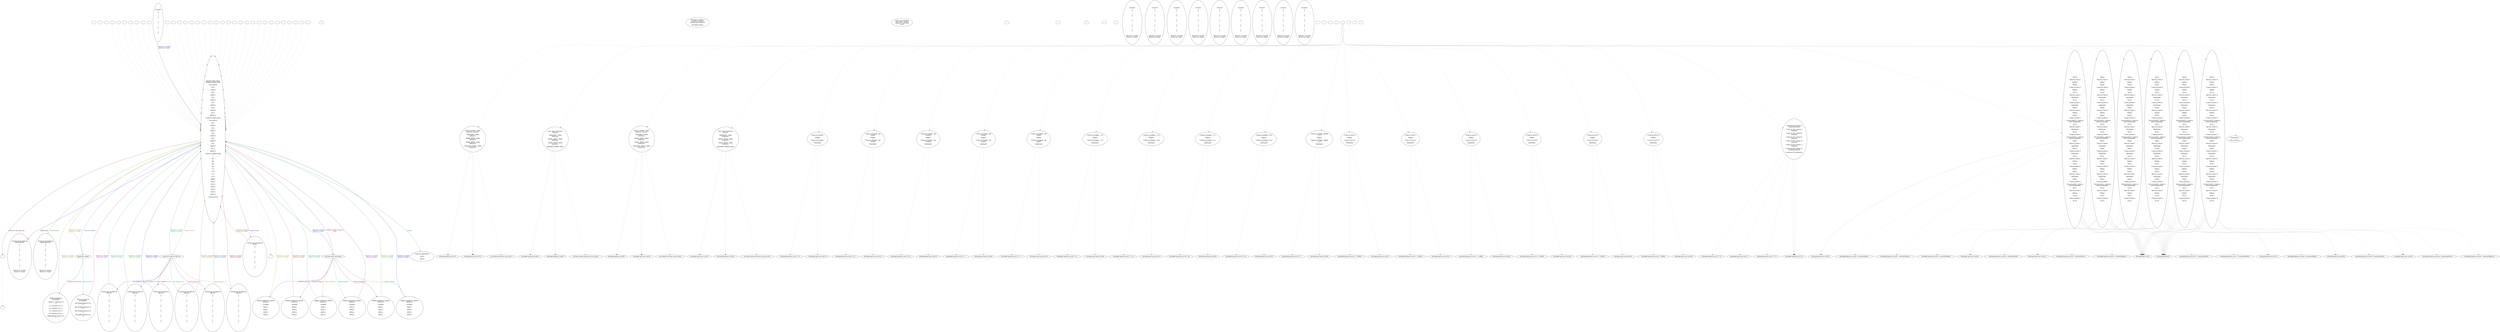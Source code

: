 digraph zccrpdel {
  "start" [style=filled       fillcolor="#FFFFFF"       color="#000000"]
  "start" [label=""]
  "critter_p_proc" [style=filled       fillcolor="#FFFFFF"       color="#000000"]
  "critter_p_proc" [label=""]
  "pickup_p_proc" [style=filled       fillcolor="#FFFFFF"       color="#000000"]
  "pickup_p_proc" [label=""]
  "talk_p_proc" [style=filled       fillcolor="#FFFFFF"       color="#000000"]
  "talk_p_proc" -> "Node001" [style=dotted color="#555555"]
  "talk_p_proc" [label=""]
  "destroy_p_proc" [style=filled       fillcolor="#FFFFFF"       color="#000000"]
  "destroy_p_proc" [label=""]
  "look_at_p_proc" [style=filled       fillcolor="#FFFFFF"       color="#000000"]
  "look_at_p_proc" [label="Вы видите человека с\nострым взглядом и\nделовитыми повадками.\n---\nВы видите крупье."]
  "description_p_proc" [style=filled       fillcolor="#FFFFFF"       color="#000000"]
  "description_p_proc" [label="У него есть палочка и\nмного денег. Можете\nиспытать с ним свою\nудачу."]
  "use_skill_on_p_proc" [style=filled       fillcolor="#FFFFFF"       color="#000000"]
  "use_skill_on_p_proc" [label=""]
  "damage_p_proc" [style=filled       fillcolor="#FFFFFF"       color="#000000"]
  "damage_p_proc" [label=""]
  "map_enter_p_proc" [style=filled       fillcolor="#FFFFFF"       color="#000000"]
  "map_enter_p_proc" [label=""]
  "Node999" [style=filled       fillcolor="#FFFFFF"       color="#000000"]
  "Node999" -> "Clear_All_Vars" [style=dotted color="#555555"]
  "Node999" [label=""]
  "NodePassLine" [style=filled       fillcolor="#FFFFFF"       color="#000000"]
  "NodePassLine" [label="Сколько вы поставите на\nлинию ВХОДА?\n---\n$\n---\n.\n---\n$\n---\n.\n---\n$\n---\n.\n---\n$\n---\n.\n---\n$\n---\n.\n---\nПростите, я не буду\nделать эту ставку."]
  "NodeComeLine" [style=filled       fillcolor="#FFFFFF"       color="#000000"]
  "NodeComeLine" [label="Сколько вы поставите на\nлинию ВЫХОДА?\n---\n$\n---\n.\n---\n$\n---\n.\n---\n$\n---\n.\n---\n$\n---\n.\n---\n$\n---\n.\n---\nПростите, я не буду\nделать эту ставку."]
  "NodePropBet" [style=filled       fillcolor="#FFFFFF"       color="#000000"]
  "NodePropBet" [label="Какой тип ставки?"]
  "NodePropBet" -> "NodeSingleProp" [label="Ставки на один бросок..." color="#99006A" fontcolor="#99006A"]
  "NodePropBet" -> "NodeHardwayProp" [label="Крутые ставки..." color="#009799" fontcolor="#009799"]
  "NodePropBet" -> "Node001" [label="Простите, я не буду\nделать эту ставку." color="#996F00" fontcolor="#996F00"]
  "NodePlaceBet" [style=filled       fillcolor="#FFFFFF"       color="#000000"]
  "NodePlaceBet" [label="Какая из ставок на ЧИСЛА?"]
  "NodePlaceBet" -> "NodePlace4" [label="на 4 (выплата 1,8)" color="#420099" fontcolor="#420099"]
  "NodePlaceBet" -> "NodePlace5" [label="на 5 (выплата 1,4)" color="#009915" fontcolor="#009915"]
  "NodePlaceBet" -> "NodePlace6" [label="на 6 (выплата 1,16)" color="#990017" fontcolor="#990017"]
  "NodePlaceBet" -> "NodePlace8" [label="на 8 (выплата 1,16)" color="#004499" fontcolor="#004499"]
  "NodePlaceBet" -> "NodePlace9" [label="на 9 (выплата 1,4)" color="#719900" fontcolor="#719900"]
  "NodePlaceBet" -> "NodePlace10" [label="на 10 (выплата 1,8)" color="#950099" fontcolor="#950099"]
  "NodePlaceBet" -> "Node001" [label="Простите, я не буду\nделать эту ставку." color="#009968" fontcolor="#009968"]
  "NodeFieldBet" [style=filled       fillcolor="#FFFFFF"       color="#000000"]
  "NodeFieldBet" [label="Сколько вы поставите на\nПОЛЕ?\n---\n$\n---\n.\n---\n$\n---\n.\n---\n$\n---\n.\n---\n$\n---\n.\n---\n$\n---\n."]
  "NodeFieldBet" -> "Node001" [label="Простите, я не буду\nделать эту ставку." color="#993B00" fontcolor="#993B00"]
  "Node001" [style=filled       fillcolor="#FFFFFF"       color="#000000"]
  "Node001" -> "calculateTotal" [style=dotted color="#555555"]
  "Node001" [label="Делайте ваши ставки.\nНачинаем новый раунд.\n---\nОчко выпало\n---\nНа 4:\n---\nДубли 4:\n---\nНа 5:\n---\nДубли 5:\n---\nНа 6:\n---\nДубли 6:\n---\nНа 8:\n---\nДубли 8:\n---\nНа 9:\n---\nДубли 9:\n---\nНа 10:\n---\nДубли 10:\n---\nСтавка на линию входа:\n---\nОчко выпало\n---\nНа 4:\n---\nДубли 4:\n---\nНа 5:\n---\nДубли 5:\n---\nНа 6:\n---\nДубли 6:\n---\nНа 8:\n---\nДубли 8:\n---\nНа 9:\n---\nДубли 9:\n---\nНа 10:\n---\nДубли 10:\n---\nСтавка на линию выхода:\n---\n7:\n---\nd3s:\n---\nd4s:\n---\nd5s:\n---\nd2s:\n---\n1 и 2:\n---\n5 и 6:\n---\n1 и 1:\n---\n6 и 6:\n---\nФишки:\n---\nПлюс 4:\n---\nПлюс 5:\n---\nПлюс 6:\n---\nПлюс 8:\n---\nПлюс 9:\n---\nПлюс 10:\n---\nСтавка на поле:"]
  "Node001" -> "NodePassLine" [label="Линия входа." color="#0F0099" fontcolor="#0F0099"]
  "Node001" -> "NodeComeLine" [label="Линия выхода." color="#1E9900" fontcolor="#1E9900"]
  "Node001" -> "NodeOdds" [label="Выберите дубли из чисел в\nигре." color="#99004A" fontcolor="#99004A"]
  "Node001" -> "NodePropBet" [label="Ставки на позицию..." color="#007799" fontcolor="#007799"]
  "Node001" -> "NodePlaceBet" [label="Ставки на числа..." color="#998E00" fontcolor="#998E00"]
  "Node001" -> "NodeFieldBet" [label="Ставка на поле" color="#620099" fontcolor="#620099"]
  "Node001" -> "NodeRoll" [label="Бросок" color="#009935" fontcolor="#009935"]
  "Node001" -> "Node999" [label="Простите, мне пора идти." color="#990800" fontcolor="#990800"]
  "NodeBet1" [style=filled       fillcolor="#FFFFFF"       color="#000000"]
  "NodeBet1" -> "Node001" [style=dotted color="#555555"]
  "NodeBet1" [label=""]
  "NodeBet2" [style=filled       fillcolor="#FFFFFF"       color="#000000"]
  "NodeBet2" -> "Node001" [style=dotted color="#555555"]
  "NodeBet2" [label=""]
  "NodeBet3" [style=filled       fillcolor="#FFFFFF"       color="#000000"]
  "NodeBet3" -> "Node001" [style=dotted color="#555555"]
  "NodeBet3" [label=""]
  "NodeBet4" [style=filled       fillcolor="#FFFFFF"       color="#000000"]
  "NodeBet4" -> "Node001" [style=dotted color="#555555"]
  "NodeBet4" [label=""]
  "NodeBet5" [style=filled       fillcolor="#FFFFFF"       color="#000000"]
  "NodeBet5" -> "Node001" [style=dotted color="#555555"]
  "NodeBet5" [label=""]
  "calculateTotal" [style=filled       fillcolor="#FFFFFF"       color="#000000"]
  "calculateTotal" [label=""]
  "getValue" [style=filled       fillcolor="#FFFFFF"       color="#000000"]
  "getValue" [label=""]
  "exchangeCaps" [style=filled       fillcolor="#FFFFFF"       color="#000000"]
  "exchangeCaps" [label=""]
  "Clear_All_Vars" [style=filled       fillcolor="#FFFFFF"       color="#000000"]
  "Clear_All_Vars" [label=""]
  "NodeBet0" [style=filled       fillcolor="#FFFFFF"       color="#000000"]
  "NodeBet0" -> "Node001" [style=dotted color="#555555"]
  "NodeBet0" [label=""]
  "Node7_Prop" [style=filled       fillcolor="#FFFFFF"       color="#000000"]
  "Node7_Prop" [label="Сколько?\n---\n$\n---\n.\n---\n$\n---\n.\n---\n$\n---\n.\n---\n$\n---\n.\n---\n$\n---\n.\n---\nПростите, я не буду\nделать эту ставку."]
  "Node3s_Prop" [style=filled       fillcolor="#FFFFFF"       color="#000000"]
  "Node3s_Prop" [label="Сколько?\n---\n$\n---\n.\n---\n$\n---\n.\n---\n$\n---\n.\n---\n$\n---\n.\n---\n$\n---\n.\n---\nПростите, я не буду\nделать эту ставку."]
  "Node4s_Prop" [style=filled       fillcolor="#FFFFFF"       color="#000000"]
  "Node4s_Prop" [label="Сколько?\n---\n$\n---\n.\n---\n$\n---\n.\n---\n$\n---\n.\n---\n$\n---\n.\n---\n$\n---\n.\n---\nПростите, я не буду\nделать эту ставку."]
  "Node5s_Prop" [style=filled       fillcolor="#FFFFFF"       color="#000000"]
  "Node5s_Prop" [label="Сколько?\n---\n$\n---\n.\n---\n$\n---\n.\n---\n$\n---\n.\n---\n$\n---\n.\n---\n$\n---\n.\n---\nПростите, я не буду\nделать эту ставку."]
  "Node2s_Prop" [style=filled       fillcolor="#FFFFFF"       color="#000000"]
  "Node2s_Prop" [label="Сколько?\n---\n$\n---\n.\n---\n$\n---\n.\n---\n$\n---\n.\n---\n$\n---\n.\n---\n$\n---\n.\n---\nПростите, я не буду\nделать эту ставку."]
  "Node1_2_Prop" [style=filled       fillcolor="#FFFFFF"       color="#000000"]
  "Node1_2_Prop" [label="Сколько?\n---\n$\n---\n.\n---\n$\n---\n.\n---\n$\n---\n.\n---\n$\n---\n.\n---\n$\n---\n.\n---\nПростите, я не буду\nделать эту ставку."]
  "Node5_6_Prop" [style=filled       fillcolor="#FFFFFF"       color="#000000"]
  "Node5_6_Prop" [label="Сколько?\n---\n$\n---\n.\n---\n$\n---\n.\n---\n$\n---\n.\n---\n$\n---\n.\n---\n$\n---\n.\n---\nПростите, я не буду\nделать эту ставку."]
  "Node1_1_Prop" [style=filled       fillcolor="#FFFFFF"       color="#000000"]
  "Node1_1_Prop" [label="Сколько?\n---\n$\n---\n.\n---\n$\n---\n.\n---\n$\n---\n.\n---\n$\n---\n.\n---\n$\n---\n.\n---\nПростите, я не буду\nделать эту ставку."]
  "Node6_6_Prop" [style=filled       fillcolor="#FFFFFF"       color="#000000"]
  "Node6_6_Prop" [label="Сколько?\n---\n$\n---\n.\n---\n$\n---\n.\n---\n$\n---\n.\n---\n$\n---\n.\n---\n$\n---\n.\n---\nПростите, я не буду\nделать эту ставку."]
  "Node_Craps_Prop" [style=filled       fillcolor="#FFFFFF"       color="#000000"]
  "Node_Craps_Prop" [label="Сколько?\n---\n$\n---\n.\n---\n$\n---\n.\n---\n$\n---\n.\n---\n$\n---\n.\n---\n$\n---\n."]
  "Node_Craps_Prop" -> "Node001" [label="Простите, я не буду\nделать эту ставку." color="#002499" fontcolor="#002499"]
  "NodeSingleProp" [style=filled       fillcolor="#FFFFFF"       color="#000000"]
  "NodeSingleProp" [label="Какая из ставок на\nПОЗИЦИЮ?\n---\nставка на 7 (выплата 5 к\n1)\n---\n1 и 2 (выплата 15 к 1)\n---\n5 и 6 (выплата 15 к 1)\n---\n1 и 1 (выплата 30 к 1)\n---\n6 и 6 (выплата 30 к 1)\n---\nЛюбая фишка (выплата 8 к\n1)"]
  "NodeSingleProp" -> "Node001" [label="Простите, я не буду\nделать эту ставку." color="#519900" fontcolor="#519900"]
  "NodeHardwayProp" [style=filled       fillcolor="#FFFFFF"       color="#000000"]
  "NodeHardwayProp" [label="Какая из ставок на\nПОЗИЦИЮ?\n---\nдве тройки (выплата 10 к\n1)\n---\nдве четверки (выплата 10\nк 1)\n---\nдве пятерки (выплата 8 к\n1)\n---\nдве двойки (выплата 8 к\n1)"]
  "NodeHardwayProp" -> "Node001" [label="Простите, я не буду\nделать эту ставку." color="#99007E" fontcolor="#99007E"]
  "NodePlace4" [style=filled       fillcolor="#FFFFFF"       color="#000000"]
  "NodePlace4" [label="Сколько вы поставите на\nЧИСЛА?\n---\n$\n---\n.\n---\n$\n---\n.\n---\n$\n---\n.\n---\n$\n---\n.\n---\n$\n---\n.\n---\n$\n---\n."]
  "NodePlace4" -> "Node001" [label="Простите, я не буду\nделать эту ставку." color="#009988" fontcolor="#009988"]
  "NodePlace5" [style=filled       fillcolor="#FFFFFF"       color="#000000"]
  "NodePlace5" [label="Сколько вы поставите на\nЧИСЛА?\n---\n$\n---\n.\n---\n$\n---\n.\n---\n$\n---\n.\n---\n$\n---\n.\n---\n$\n---\n.\n---\n$\n---\n."]
  "NodePlace5" -> "Node001" [label="Простите, я не буду\nделать эту ставку." color="#995B00" fontcolor="#995B00"]
  "NodePlace6" [style=filled       fillcolor="#FFFFFF"       color="#000000"]
  "NodePlace6" [label="Сколько вы поставите на\nЧИСЛА?\n---\n$\n---\n.\n---\n$\n---\n.\n---\n$\n---\n.\n---\n$\n---\n.\n---\n$\n---\n.\n---\n$\n---\n."]
  "NodePlace6" -> "Node001" [label="Простите, я не буду\nделать эту ставку." color="#2E0099" fontcolor="#2E0099"]
  "NodePlace8" [style=filled       fillcolor="#FFFFFF"       color="#000000"]
  "NodePlace8" [label="Сколько вы поставите на\nЧИСЛА?\n---\n$\n---\n.\n---\n$\n---\n.\n---\n$\n---\n.\n---\n$\n---\n.\n---\n$\n---\n.\n---\n$\n---\n."]
  "NodePlace8" -> "Node001" [label="Простите, я не буду\nделать эту ставку." color="#009902" fontcolor="#009902"]
  "NodePlace9" [style=filled       fillcolor="#FFFFFF"       color="#000000"]
  "NodePlace9" [label="Сколько вы поставите на\nЧИСЛА?\n---\n$\n---\n.\n---\n$\n---\n.\n---\n$\n---\n.\n---\n$\n---\n.\n---\n$\n---\n.\n---\n$\n---\n."]
  "NodePlace9" -> "Node001" [label="Простите, я не буду\nделать эту ставку." color="#99002B" fontcolor="#99002B"]
  "NodePlace10" [style=filled       fillcolor="#FFFFFF"       color="#000000"]
  "NodePlace10" [label="Сколько вы поставите на\nЧИСЛА?\n---\n$\n---\n.\n---\n$\n---\n.\n---\n$\n---\n.\n---\n$\n---\n.\n---\n$\n---\n.\n---\n$\n---\n."]
  "NodePlace10" -> "Node001" [label="Простите, я не буду\nделать эту ставку." color="#005799" fontcolor="#005799"]
  "getNumVar" [style=filled       fillcolor="#FFFFFF"       color="#000000"]
  "getNumVar" [label=""]
  "getOddsVar" [style=filled       fillcolor="#FFFFFF"       color="#000000"]
  "getOddsVar" [label=""]
  "set_number_bet" [style=filled       fillcolor="#FFFFFF"       color="#000000"]
  "set_number_bet" [label=""]
  "set_dont_number_bet" [style=filled       fillcolor="#FFFFFF"       color="#000000"]
  "set_dont_number_bet" [label=""]
  "check_Pass_Line" [style=filled       fillcolor="#FFFFFF"       color="#000000"]
  "check_Pass_Line" -> "exchangeCaps(local_var(7))" [style=dotted color="#555555"]
  "check_Pass_Line" -> "exchangeCaps(local_var(7))" [style=dotted color="#555555"]
  "check_Pass_Line" -> "exchangeCaps(-local_var(7))" [style=dotted color="#555555"]
  "check_Pass_Line" -> "exchangeCaps(-local_var(7))" [style=dotted color="#555555"]
  "check_Pass_Line" -> "exchangeCaps(-local_var(7))" [style=dotted color="#555555"]
  "check_Pass_Line" -> "set_number_bet(LVar0, local_var(7))" [style=dotted color="#555555"]
  "check_Pass_Line" [label="Выпала семерка, линия\nвыиграла, очка нет.\n---\nОдиннадцать, линия\nвыиграла.\n---\nДвойка, фишка, линия\nпроиграла.\n---\nТройка, фишка, линия\nпроиграла.\n---\nДвенадцать, фишка, линия\nпроиграла."]
  "check_Dont_Pass_Line" [style=filled       fillcolor="#FFFFFF"       color="#000000"]
  "check_Dont_Pass_Line" -> "exchangeCaps(-local_var(8))" [style=dotted color="#555555"]
  "check_Dont_Pass_Line" -> "exchangeCaps(-local_var(8))" [style=dotted color="#555555"]
  "check_Dont_Pass_Line" -> "exchangeCaps(local_var(8))" [style=dotted color="#555555"]
  "check_Dont_Pass_Line" -> "exchangeCaps(local_var(8))" [style=dotted color="#555555"]
  "check_Dont_Pass_Line" -> "set_dont_number_bet(LVar0, local_var(8))" [style=dotted color="#555555"]
  "check_Dont_Pass_Line" [label="Семь, линия проиграла,\nочка нет.\n---\nОдиннадцать, линия\nпроиграла.\n---\nДвойка, фишка, линия\nвыиграла.\n---\nТройка, фишка, линия\nвыиграла.\n---\nДвенадцать, фишка, ничья."]
  "check_Come_Line" [style=filled       fillcolor="#FFFFFF"       color="#000000"]
  "check_Come_Line" -> "exchangeCaps(local_var(9))" [style=dotted color="#555555"]
  "check_Come_Line" -> "exchangeCaps(local_var(9))" [style=dotted color="#555555"]
  "check_Come_Line" -> "exchangeCaps(-local_var(9))" [style=dotted color="#555555"]
  "check_Come_Line" -> "exchangeCaps(-local_var(9))" [style=dotted color="#555555"]
  "check_Come_Line" -> "exchangeCaps(-local_var(9))" [style=dotted color="#555555"]
  "check_Come_Line" -> "set_number_bet(LVar0, local_var(9))" [style=dotted color="#555555"]
  "check_Come_Line" [label="Выпала семерка, линия\nвыиграла, очка нет.\n---\nОдиннадцать, линия\nвыиграла.\n---\nДвойка, фишка, линия\nпроиграла.\n---\nТройка, фишка, линия\nпроиграла.\n---\nДвенадцать, фишка, линия\nпроиграла."]
  "check_Dont_Come_Line" [style=filled       fillcolor="#FFFFFF"       color="#000000"]
  "check_Dont_Come_Line" -> "exchangeCaps(-local_var(10))" [style=dotted color="#555555"]
  "check_Dont_Come_Line" -> "exchangeCaps(-local_var(10))" [style=dotted color="#555555"]
  "check_Dont_Come_Line" -> "exchangeCaps(local_var(10))" [style=dotted color="#555555"]
  "check_Dont_Come_Line" -> "exchangeCaps(local_var(10))" [style=dotted color="#555555"]
  "check_Dont_Come_Line" -> "set_dont_number_bet(LVar0, local_var(10))" [style=dotted color="#555555"]
  "check_Dont_Come_Line" [label="Семь, линия проиграла,\nочка нет.\n---\nОдиннадцать, линия\nпроиграла.\n---\nДвойка, фишка, линия\nвыиграла.\n---\nТройка, фишка, линия\nвыиграла.\n---\nДвенадцать, фишка, ничья."]
  "check_Prop_7" [style=filled       fillcolor="#FFFFFF"       color="#000000"]
  "check_Prop_7" -> "exchangeCaps(local_var(11) * 5)" [style=dotted color="#555555"]
  "check_Prop_7" -> "exchangeCaps(-local_var(11))" [style=dotted color="#555555"]
  "check_Prop_7" [label="Ставка на позицию 7\n---\nПобеда!\n---\nСтавка на позицию 7\n---\nПроигрыш!"]
  "check_Prop_d3" [style=filled       fillcolor="#FFFFFF"       color="#000000"]
  "check_Prop_d3" -> "exchangeCaps(local_var(12) * 9)" [style=dotted color="#555555"]
  "check_Prop_d3" -> "exchangeCaps(-local_var(12))" [style=dotted color="#555555"]
  "check_Prop_d3" [label="Ставка на позицию - две\nтройки\n---\nПобеда!\n---\nСтавка на позицию - две\nтройки\n---\nПроигрыш!"]
  "check_Prop_d4" [style=filled       fillcolor="#FFFFFF"       color="#000000"]
  "check_Prop_d4" -> "exchangeCaps(local_var(13) * 9)" [style=dotted color="#555555"]
  "check_Prop_d4" -> "exchangeCaps(-local_var(13))" [style=dotted color="#555555"]
  "check_Prop_d4" [label="Ставка на позицию - две\nчетверки\n---\nПобеда!\n---\nСтавка на позицию - две\nчетверки\n---\nПроигрыш!"]
  "check_Prop_d5" [style=filled       fillcolor="#FFFFFF"       color="#000000"]
  "check_Prop_d5" -> "exchangeCaps(local_var(14) * 7)" [style=dotted color="#555555"]
  "check_Prop_d5" -> "exchangeCaps(-local_var(14))" [style=dotted color="#555555"]
  "check_Prop_d5" [label="Ставка на позицию - две\nпятерки\n---\nПобеда!\n---\nСтавка на позицию - две\nпятерки\n---\nПроигрыш!"]
  "check_Prop_d2" [style=filled       fillcolor="#FFFFFF"       color="#000000"]
  "check_Prop_d2" -> "exchangeCaps(local_var(15) * 7)" [style=dotted color="#555555"]
  "check_Prop_d2" -> "exchangeCaps(-local_var(15))" [style=dotted color="#555555"]
  "check_Prop_d2" [label="Ставка на позицию - две\nдвойки\n---\nПобеда!\n---\nСтавка на позицию - две\nдвойки\n---\nПроигрыш!"]
  "check_Prop_1_2" [style=filled       fillcolor="#FFFFFF"       color="#000000"]
  "check_Prop_1_2" -> "exchangeCaps(local_var(16) * 15)" [style=dotted color="#555555"]
  "check_Prop_1_2" -> "exchangeCaps(-local_var(16))" [style=dotted color="#555555"]
  "check_Prop_1_2" [label="Ставка на позицию - 1 и 2\n---\nПобеда!\n---\nСтавка на позицию - 1 и 2\n---\nПроигрыш!"]
  "check_Prop_5_6" [style=filled       fillcolor="#FFFFFF"       color="#000000"]
  "check_Prop_5_6" -> "exchangeCaps(local_var(17) * 15)" [style=dotted color="#555555"]
  "check_Prop_5_6" -> "exchangeCaps(-local_var(17))" [style=dotted color="#555555"]
  "check_Prop_5_6" [label="Ставка на позицию - 5 и 6\n---\nПобеда!\n---\nСтавка на позицию - 5 и 6\n---\nПроигрыш!"]
  "check_Prop_1_1" [style=filled       fillcolor="#FFFFFF"       color="#000000"]
  "check_Prop_1_1" -> "exchangeCaps(local_var(18) * 30)" [style=dotted color="#555555"]
  "check_Prop_1_1" -> "exchangeCaps(-local_var(18))" [style=dotted color="#555555"]
  "check_Prop_1_1" [label="Ставка на позицию - 1 и 1\n---\nПобеда!\n---\nСтавка на позицию - 1 и 1\n---\nПроигрыш!"]
  "check_Prop_6_6" [style=filled       fillcolor="#FFFFFF"       color="#000000"]
  "check_Prop_6_6" -> "exchangeCaps(local_var(19) * 30)" [style=dotted color="#555555"]
  "check_Prop_6_6" -> "exchangeCaps(-local_var(19))" [style=dotted color="#555555"]
  "check_Prop_6_6" [label="Ставка на позицию - 6 и 6\n---\nПобеда!\n---\nСтавка на позицию - 6 и 6\n---\nПроигрыш!"]
  "check_Prop_Craps" [style=filled       fillcolor="#FFFFFF"       color="#000000"]
  "check_Prop_Craps" -> "exchangeCaps(local_var(20) * 7)" [style=dotted color="#555555"]
  "check_Prop_Craps" -> "exchangeCaps(-local_var(20))" [style=dotted color="#555555"]
  "check_Prop_Craps" [label="Ставка на позицию - фишки\n2,3,12\n---\nПобеда!\n---\nСтавка на позицию - фишки\n2,3,12\n---\nПроигрыш!"]
  "check_Place_4" [style=filled       fillcolor="#FFFFFF"       color="#000000"]
  "check_Place_4" -> "exchangeCaps(local_var(21) * 1.80000)" [style=dotted color="#555555"]
  "check_Place_4" -> "exchangeCaps(-local_var(21))" [style=dotted color="#555555"]
  "check_Place_4" [label="Ставка на число 4\n---\nПобеда!\n---\nСтавка на число 4\n---\nПроигрыш!"]
  "check_Place_5" [style=filled       fillcolor="#FFFFFF"       color="#000000"]
  "check_Place_5" -> "exchangeCaps(local_var(22) * 1.50000)" [style=dotted color="#555555"]
  "check_Place_5" -> "exchangeCaps(-local_var(22))" [style=dotted color="#555555"]
  "check_Place_5" [label="Ставка на число 5\n---\nПобеда!\n---\nСтавка на число 5\n---\nПроигрыш!"]
  "check_Place_6" [style=filled       fillcolor="#FFFFFF"       color="#000000"]
  "check_Place_6" -> "exchangeCaps(local_var(23) * 1.16000)" [style=dotted color="#555555"]
  "check_Place_6" -> "exchangeCaps(-local_var(23))" [style=dotted color="#555555"]
  "check_Place_6" [label="Ставка на число 6\n---\nПобеда!\n---\nСтавка на число 6\n---\nПроигрыш!"]
  "check_Place_8" [style=filled       fillcolor="#FFFFFF"       color="#000000"]
  "check_Place_8" -> "exchangeCaps(local_var(24) * 1.16000)" [style=dotted color="#555555"]
  "check_Place_8" -> "exchangeCaps(-local_var(24))" [style=dotted color="#555555"]
  "check_Place_8" [label="Ставка на число 8\n---\nПобеда!\n---\nСтавка на число 8\n---\nПроигрыш!"]
  "check_Place_9" [style=filled       fillcolor="#FFFFFF"       color="#000000"]
  "check_Place_9" -> "exchangeCaps(local_var(25) * 1.50000)" [style=dotted color="#555555"]
  "check_Place_9" -> "exchangeCaps(-local_var(25))" [style=dotted color="#555555"]
  "check_Place_9" [label="Ставка на число 9\n---\nПобеда!\n---\nСтавка на число 9\n---\nПроигрыш!"]
  "check_Place_10" [style=filled       fillcolor="#FFFFFF"       color="#000000"]
  "check_Place_10" -> "exchangeCaps(local_var(26) * 1.80000)" [style=dotted color="#555555"]
  "check_Place_10" -> "exchangeCaps(-local_var(26))" [style=dotted color="#555555"]
  "check_Place_10" [label="Ставка на число 10\n---\nПобеда!\n---\nСтавка на число 10\n---\nПроигрыш!"]
  "check_Field_Bet" [style=filled       fillcolor="#FFFFFF"       color="#000000"]
  "check_Field_Bet" -> "exchangeCaps(local_var(27) * 2)" [style=dotted color="#555555"]
  "check_Field_Bet" -> "exchangeCaps(local_var(27))" [style=dotted color="#555555"]
  "check_Field_Bet" -> "exchangeCaps(local_var(27))" [style=dotted color="#555555"]
  "check_Field_Bet" -> "exchangeCaps(local_var(27))" [style=dotted color="#555555"]
  "check_Field_Bet" -> "exchangeCaps(local_var(27))" [style=dotted color="#555555"]
  "check_Field_Bet" -> "exchangeCaps(local_var(27))" [style=dotted color="#555555"]
  "check_Field_Bet" -> "exchangeCaps(local_var(27) * 3)" [style=dotted color="#555555"]
  "check_Field_Bet" -> "exchangeCaps(-local_var(27))" [style=dotted color="#555555"]
  "check_Field_Bet" [label="Ставка на поле, выпало 2\n- двойной выигрыш.\n---\nСтавка на поле, выпало 3\n- выигрыш.\n---\nСтавка на поле, выпало 4\n- выигрыш.\n---\nСтавка на поле, выпало 9\n- выигрыш.\n---\nСтавка на поле, выпало 10\n- выигрыш.\n---\nСтавка на поле, выпало 11\n- выигрыш.\n---\nСтавка на поле, выпало 12\n- тройной выигрыш.\n---\nСтавка на поле проиграла."]
  "calculateOdds" [style=filled       fillcolor="#FFFFFF"       color="#000000"]
  "calculateOdds" [label=""]
  "calculateDont" [style=filled       fillcolor="#FFFFFF"       color="#000000"]
  "calculateDont" [label=""]
  "check_Num_4" [style=filled       fillcolor="#FFFFFF"       color="#000000"]
  "check_Num_4" -> "exchangeCaps(LVar2)" [style=dotted color="#555555"]
  "check_Num_4" -> "exchangeCaps(local_var(34) * calculateOdds(4))" [style=dotted color="#555555"]
  "check_Num_4" -> "exchangeCaps(-LVar2)" [style=dotted color="#555555"]
  "check_Num_4" -> "exchangeCaps(-local_var(34))" [style=dotted color="#555555"]
  "check_Num_4" -> "exchangeCaps(LVar2)" [style=dotted color="#555555"]
  "check_Num_4" -> "exchangeCaps(-LVar2)" [style=dotted color="#555555"]
  "check_Num_4" -> "exchangeCaps(-LVar2)" [style=dotted color="#555555"]
  "check_Num_4" -> "exchangeCaps(-local_var(34))" [style=dotted color="#555555"]
  "check_Num_4" -> "exchangeCaps(LVar2)" [style=dotted color="#555555"]
  "check_Num_4" -> "exchangeCaps(local_var(34) * calculateDont(4))" [style=dotted color="#555555"]
  "check_Num_4" -> "exchangeCaps(-LVar2)" [style=dotted color="#555555"]
  "check_Num_4" -> "exchangeCaps(LVar2)" [style=dotted color="#555555"]
  "check_Num_4" [label="Играть\n---\nПростая ставка 4\n---\nПобеда!\n---\nИграть\n---\nСтавка на дубль 4\n---\nПобеда!\n---\nНу его\n---\nПростая ставка 4\n---\nПроигрыш!\n---\nНу его\n---\nСтавка на дубль 4\n---\nПроигрыш!\n---\nИграть\n---\nПростая ставка 4\n---\nПобеда!\n---\nИграть\n---\nСтавка на дубль 4\n---\nОчко не выпало, ставки на\nдубли возвращены.\n---\nНу его\n---\nПростая ставка 4\n---\nПроигрыш!\n---\nНу его\n---\nСтавка на дубль 4\n---\nОчко не выпало, ставки на\nдубли возвращены.\n---\nИграть\n---\nПростая ставка 4\n---\nПроигрыш!\n---\nИграть\n---\nСтавка на дубль 4\n---\nПроигрыш!\n---\nНу его\n---\nПростая ставка 4\n---\nПобеда!\n---\nНу его\n---\nСтавка на дубль 4\n---\nПобеда!\n---\nИграть\n---\nПростая ставка 4\n---\nПроигрыш!\n---\nИграть\n---\nСтавка на дубль 4\n---\nОчко не выпало, ставки на\nдубли возвращены.\n---\nНу его\n---\nПростая ставка 4\n---\nПобеда!\n---\nНу его\n---\nСтавка на дубль 4\n---\nНу его"]
  "check_Num_5" [style=filled       fillcolor="#FFFFFF"       color="#000000"]
  "check_Num_5" -> "exchangeCaps(LVar2)" [style=dotted color="#555555"]
  "check_Num_5" -> "exchangeCaps(local_var(35) * calculateOdds(5))" [style=dotted color="#555555"]
  "check_Num_5" -> "exchangeCaps(-LVar2)" [style=dotted color="#555555"]
  "check_Num_5" -> "exchangeCaps(-local_var(35))" [style=dotted color="#555555"]
  "check_Num_5" -> "exchangeCaps(LVar2)" [style=dotted color="#555555"]
  "check_Num_5" -> "exchangeCaps(-LVar2)" [style=dotted color="#555555"]
  "check_Num_5" -> "exchangeCaps(-LVar2)" [style=dotted color="#555555"]
  "check_Num_5" -> "exchangeCaps(-local_var(35))" [style=dotted color="#555555"]
  "check_Num_5" -> "exchangeCaps(LVar2)" [style=dotted color="#555555"]
  "check_Num_5" -> "exchangeCaps(local_var(35) * calculateDont(5))" [style=dotted color="#555555"]
  "check_Num_5" -> "exchangeCaps(-LVar2)" [style=dotted color="#555555"]
  "check_Num_5" -> "exchangeCaps(LVar2)" [style=dotted color="#555555"]
  "check_Num_5" [label="Играть\n---\nПростая ставка 5\n---\nПобеда!\n---\nИграть\n---\nСтавка на дубль 5\n---\nПобеда!\n---\nНу его\n---\nПростая ставка 5\n---\nПроигрыш!\n---\nНу его\n---\nСтавка на дубль 5\n---\nПроигрыш!\n---\nИграть\n---\nПростая ставка 5\n---\nПобеда!\n---\nИграть\n---\nСтавка на дубль 5\n---\nОчко не выпало, ставки на\nдубли возвращены.\n---\nНу его\n---\nПростая ставка 5\n---\nПроигрыш!\n---\nНу его\n---\nСтавка на дубль 5\n---\nОчко не выпало, ставки на\nдубли возвращены.\n---\nИграть\n---\nПростая ставка 5\n---\nПроигрыш!\n---\nИграть\n---\nСтавка на дубль 5\n---\nПроигрыш!\n---\nНу его\n---\nПростая ставка 5\n---\nПобеда!\n---\nНу его\n---\nСтавка на дубль 5\n---\nПобеда!\n---\nИграть\n---\nПростая ставка 5\n---\nПроигрыш!\n---\nИграть\n---\nСтавка на дубль 5\n---\nОчко не выпало, ставки на\nдубли возвращены.\n---\nНу его\n---\nПростая ставка 5\n---\nПобеда!\n---\nНу его\n---\nСтавка на дубль 5\n---\nНу его"]
  "check_Num_6" [style=filled       fillcolor="#FFFFFF"       color="#000000"]
  "check_Num_6" -> "exchangeCaps(LVar2)" [style=dotted color="#555555"]
  "check_Num_6" -> "exchangeCaps(local_var(36) * calculateOdds(6))" [style=dotted color="#555555"]
  "check_Num_6" -> "exchangeCaps(-LVar2)" [style=dotted color="#555555"]
  "check_Num_6" -> "exchangeCaps(-local_var(36))" [style=dotted color="#555555"]
  "check_Num_6" -> "exchangeCaps(LVar2)" [style=dotted color="#555555"]
  "check_Num_6" -> "exchangeCaps(-LVar2)" [style=dotted color="#555555"]
  "check_Num_6" -> "exchangeCaps(-LVar2)" [style=dotted color="#555555"]
  "check_Num_6" -> "exchangeCaps(-local_var(36))" [style=dotted color="#555555"]
  "check_Num_6" -> "exchangeCaps(LVar2)" [style=dotted color="#555555"]
  "check_Num_6" -> "exchangeCaps(local_var(36) * calculateDont(6))" [style=dotted color="#555555"]
  "check_Num_6" -> "exchangeCaps(-LVar2)" [style=dotted color="#555555"]
  "check_Num_6" -> "exchangeCaps(LVar2)" [style=dotted color="#555555"]
  "check_Num_6" [label="Играть\n---\nПростая ставка 6\n---\nПобеда!\n---\nИграть\n---\nСтавка на дубль 6\n---\nПобеда!\n---\nНу его\n---\nПростая ставка 6\n---\nПроигрыш!\n---\nНу его\n---\nСтавка на дубль 6\n---\nПроигрыш!\n---\nИграть\n---\nПростая ставка 6\n---\nПобеда!\n---\nИграть\n---\nСтавка на дубль 6\n---\nОчко не выпало, ставки на\nдубли возвращены.\n---\nНу его\n---\nПростая ставка 6\n---\nПроигрыш!\n---\nНу его\n---\nСтавка на дубль 6\n---\nОчко не выпало, ставки на\nдубли возвращены.\n---\nИграть\n---\nПростая ставка 6\n---\nПроигрыш!\n---\nИграть\n---\nСтавка на дубль 6\n---\nПроигрыш!\n---\nНу его\n---\nПростая ставка 6\n---\nПобеда!\n---\nНу его\n---\nСтавка на дубль 6\n---\nПобеда!\n---\nИграть\n---\nПростая ставка 6\n---\nПроигрыш!\n---\nИграть\n---\nСтавка на дубль 6\n---\nОчко не выпало, ставки на\nдубли возвращены.\n---\nНу его\n---\nПростая ставка 6\n---\nПобеда!\n---\nНу его\n---\nСтавка на дубль 6\n---\nНу его"]
  "check_Num_8" [style=filled       fillcolor="#FFFFFF"       color="#000000"]
  "check_Num_8" -> "exchangeCaps(LVar2)" [style=dotted color="#555555"]
  "check_Num_8" -> "exchangeCaps(local_var(37) * calculateOdds(8))" [style=dotted color="#555555"]
  "check_Num_8" -> "exchangeCaps(-LVar2)" [style=dotted color="#555555"]
  "check_Num_8" -> "exchangeCaps(-local_var(37))" [style=dotted color="#555555"]
  "check_Num_8" -> "exchangeCaps(LVar2)" [style=dotted color="#555555"]
  "check_Num_8" -> "exchangeCaps(-LVar2)" [style=dotted color="#555555"]
  "check_Num_8" -> "exchangeCaps(-LVar2)" [style=dotted color="#555555"]
  "check_Num_8" -> "exchangeCaps(-local_var(37))" [style=dotted color="#555555"]
  "check_Num_8" -> "exchangeCaps(LVar2)" [style=dotted color="#555555"]
  "check_Num_8" -> "exchangeCaps(local_var(37) * calculateDont(8))" [style=dotted color="#555555"]
  "check_Num_8" -> "exchangeCaps(-LVar2)" [style=dotted color="#555555"]
  "check_Num_8" -> "exchangeCaps(LVar2)" [style=dotted color="#555555"]
  "check_Num_8" [label="Играть\n---\nПростая ставка 8\n---\nПобеда!\n---\nИграть\n---\nСтавка на дубль 8\n---\nПобеда!\n---\nНу его\n---\nПростая ставка 8\n---\nПроигрыш!\n---\nНу его\n---\nСтавка на дубль 8\n---\nПроигрыш!\n---\nИграть\n---\nПростая ставка 8\n---\nПобеда!\n---\nИграть\n---\nСтавка на дубль 8\n---\nОчко не выпало, ставки на\nдубли возвращены.\n---\nНу его\n---\nПростая ставка 8\n---\nПроигрыш!\n---\nНу его\n---\nСтавка на дубль 8\n---\nОчко не выпало, ставки на\nдубли возвращены.\n---\nИграть\n---\nПростая ставка 8\n---\nПроигрыш!\n---\nИграть\n---\nСтавка на дубль 8\n---\nПроигрыш!\n---\nНу его\n---\nПростая ставка 8\n---\nПобеда!\n---\nНу его\n---\nСтавка на дубль 8\n---\nПобеда!\n---\nИграть\n---\nПростая ставка 8\n---\nПроигрыш!\n---\nИграть\n---\nСтавка на дубль 8\n---\nОчко не выпало, ставки на\nдубли возвращены.\n---\nНу его\n---\nПростая ставка 8\n---\nПобеда!\n---\nНу его\n---\nСтавка на дубль 8\n---\nНу его"]
  "check_Num_9" [style=filled       fillcolor="#FFFFFF"       color="#000000"]
  "check_Num_9" -> "exchangeCaps(LVar2)" [style=dotted color="#555555"]
  "check_Num_9" -> "exchangeCaps(local_var(38) * calculateOdds(9))" [style=dotted color="#555555"]
  "check_Num_9" -> "exchangeCaps(-LVar2)" [style=dotted color="#555555"]
  "check_Num_9" -> "exchangeCaps(-local_var(38))" [style=dotted color="#555555"]
  "check_Num_9" -> "exchangeCaps(LVar2)" [style=dotted color="#555555"]
  "check_Num_9" -> "exchangeCaps(-LVar2)" [style=dotted color="#555555"]
  "check_Num_9" -> "exchangeCaps(-LVar2)" [style=dotted color="#555555"]
  "check_Num_9" -> "exchangeCaps(-local_var(38))" [style=dotted color="#555555"]
  "check_Num_9" -> "exchangeCaps(LVar2)" [style=dotted color="#555555"]
  "check_Num_9" -> "exchangeCaps(local_var(38) * calculateDont(9))" [style=dotted color="#555555"]
  "check_Num_9" -> "exchangeCaps(-LVar2)" [style=dotted color="#555555"]
  "check_Num_9" -> "exchangeCaps(LVar2)" [style=dotted color="#555555"]
  "check_Num_9" [label="Играть\n---\nПростая ставка 9\n---\nПобеда!\n---\nИграть\n---\nСтавка на дубль 9\n---\nПобеда!\n---\nНу его\n---\nПростая ставка 9\n---\nПроигрыш!\n---\nНу его\n---\nСтавка на дубль 9\n---\nПроигрыш!\n---\nИграть\n---\nПростая ставка 9\n---\nПобеда!\n---\nИграть\n---\nСтавка на дубль 9\n---\nОчко не выпало, ставки на\nдубли возвращены.\n---\nНу его\n---\nПростая ставка 9\n---\nПроигрыш!\n---\nНу его\n---\nСтавка на дубль 9\n---\nОчко не выпало, ставки на\nдубли возвращены.\n---\nИграть\n---\nПростая ставка 9\n---\nПроигрыш!\n---\nИграть\n---\nСтавка на дубль 9\n---\nПроигрыш!\n---\nНу его\n---\nПростая ставка 9\n---\nПобеда!\n---\nНу его\n---\nСтавка на дубль 9\n---\nПобеда!\n---\nИграть\n---\nПростая ставка 9\n---\nПроигрыш!\n---\nИграть\n---\nСтавка на дубль 9\n---\nОчко не выпало, ставки на\nдубли возвращены.\n---\nНу его\n---\nПростая ставка 9\n---\nПобеда!\n---\nНу его\n---\nСтавка на дубль 9\n---\nНу его"]
  "check_Num_10" [style=filled       fillcolor="#FFFFFF"       color="#000000"]
  "check_Num_10" -> "exchangeCaps(LVar2)" [style=dotted color="#555555"]
  "check_Num_10" -> "exchangeCaps(local_var(39) * calculateOdds(10))" [style=dotted color="#555555"]
  "check_Num_10" -> "exchangeCaps(-LVar2)" [style=dotted color="#555555"]
  "check_Num_10" -> "exchangeCaps(-local_var(39))" [style=dotted color="#555555"]
  "check_Num_10" -> "exchangeCaps(LVar2)" [style=dotted color="#555555"]
  "check_Num_10" -> "exchangeCaps(-LVar2)" [style=dotted color="#555555"]
  "check_Num_10" -> "exchangeCaps(-LVar2)" [style=dotted color="#555555"]
  "check_Num_10" -> "exchangeCaps(-local_var(39))" [style=dotted color="#555555"]
  "check_Num_10" -> "exchangeCaps(LVar2)" [style=dotted color="#555555"]
  "check_Num_10" -> "exchangeCaps(local_var(39) * calculateDont(10))" [style=dotted color="#555555"]
  "check_Num_10" -> "exchangeCaps(-LVar2)" [style=dotted color="#555555"]
  "check_Num_10" -> "exchangeCaps(LVar2)" [style=dotted color="#555555"]
  "check_Num_10" [label="Играть\n---\nПростая ставка 10\n---\nПобеда!\n---\nИграть\n---\nСтавка на дубль 10\n---\nПобеда!\n---\nНу его\n---\nПростая ставка 10\n---\nПроигрыш!\n---\nНу его\n---\nСтавка на дубль 10\n---\nПроигрыш!\n---\nИграть\n---\nПростая ставка 10\n---\nПобеда!\n---\nИграть\n---\nСтавка на дубль 10\n---\nОчко не выпало, ставки на\nдубли возвращены.\n---\nНу его\n---\nПростая ставка 10\n---\nПроигрыш!\n---\nНу его\n---\nСтавка на дубль 10\n---\nОчко не выпало, ставки на\nдубли возвращены.\n---\nИграть\n---\nПростая ставка 10\n---\nПроигрыш!\n---\nИграть\n---\nСтавка на дубль 10\n---\nПроигрыш!\n---\nНу его\n---\nПростая ставка 10\n---\nПобеда!\n---\nНу его\n---\nСтавка на дубль 10\n---\nПобеда!\n---\nИграть\n---\nПростая ставка 10\n---\nПроигрыш!\n---\nИграть\n---\nСтавка на дубль 10\n---\nОчко не выпало, ставки на\nдубли возвращены.\n---\nНу его\n---\nПростая ставка 10\n---\nПобеда!\n---\nНу его\n---\nСтавка на дубль 10\n---\nНу его"]
  "checkPoint" [style=filled       fillcolor="#FFFFFF"       color="#000000"]
  "checkPoint" [label="Очко выпало\n---\nОчко не выпало."]
  "NodePayOff" [style=filled       fillcolor="#FFFFFF"       color="#000000"]
  "NodePayOff" -> "check_Prop_7" [style=dotted color="#555555"]
  "NodePayOff" -> "check_Prop_d3" [style=dotted color="#555555"]
  "NodePayOff" -> "check_Prop_d4" [style=dotted color="#555555"]
  "NodePayOff" -> "check_Prop_d5" [style=dotted color="#555555"]
  "NodePayOff" -> "check_Prop_d2" [style=dotted color="#555555"]
  "NodePayOff" -> "check_Prop_1_2" [style=dotted color="#555555"]
  "NodePayOff" -> "check_Prop_5_6" [style=dotted color="#555555"]
  "NodePayOff" -> "check_Prop_1_1" [style=dotted color="#555555"]
  "NodePayOff" -> "check_Prop_6_6" [style=dotted color="#555555"]
  "NodePayOff" -> "check_Prop_Craps" [style=dotted color="#555555"]
  "NodePayOff" -> "check_Place_4" [style=dotted color="#555555"]
  "NodePayOff" -> "check_Place_5" [style=dotted color="#555555"]
  "NodePayOff" -> "check_Place_6" [style=dotted color="#555555"]
  "NodePayOff" -> "check_Place_8" [style=dotted color="#555555"]
  "NodePayOff" -> "check_Place_9" [style=dotted color="#555555"]
  "NodePayOff" -> "check_Place_10" [style=dotted color="#555555"]
  "NodePayOff" -> "check_Field_Bet" [style=dotted color="#555555"]
  "NodePayOff" -> "check_Num_4" [style=dotted color="#555555"]
  "NodePayOff" -> "check_Num_5" [style=dotted color="#555555"]
  "NodePayOff" -> "check_Num_6" [style=dotted color="#555555"]
  "NodePayOff" -> "check_Num_8" [style=dotted color="#555555"]
  "NodePayOff" -> "check_Num_9" [style=dotted color="#555555"]
  "NodePayOff" -> "check_Num_10" [style=dotted color="#555555"]
  "NodePayOff" -> "check_Pass_Line" [style=dotted color="#555555"]
  "NodePayOff" -> "check_Dont_Pass_Line" [style=dotted color="#555555"]
  "NodePayOff" -> "check_Come_Line" [style=dotted color="#555555"]
  "NodePayOff" -> "check_Dont_Come_Line" [style=dotted color="#555555"]
  "NodePayOff" -> "checkPoint" [style=dotted color="#555555"]
  "NodePayOff" [label=""]
  "superRandom" [style=filled       fillcolor="#FFFFFF"       color="#000000"]
  "superRandom" [label=""]
  "NodeRoll" [style=filled       fillcolor="#FFFFFF"       color="#000000"]
  "NodeRoll" [label="Ставки на один бросок...\n---\nКость1:\n---\nКость2:"]
  "NOdds04" [style=filled       fillcolor="#FFFFFF"       color="#000000"]
  "NOdds04" -> "Node001" [style=dotted color="#555555"]
  "NOdds04" [label=""]
  "NOdds14" [style=filled       fillcolor="#FFFFFF"       color="#000000"]
  "NOdds14" -> "Node001" [style=dotted color="#555555"]
  "NOdds14" [label=""]
  "NOdds24" [style=filled       fillcolor="#FFFFFF"       color="#000000"]
  "NOdds24" -> "Node001" [style=dotted color="#555555"]
  "NOdds24" [label=""]
  "NOdds34" [style=filled       fillcolor="#FFFFFF"       color="#000000"]
  "NOdds34" -> "Node001" [style=dotted color="#555555"]
  "NOdds34" [label=""]
  "NOdds05" [style=filled       fillcolor="#FFFFFF"       color="#000000"]
  "NOdds05" -> "Node001" [style=dotted color="#555555"]
  "NOdds05" [label=""]
  "NOdds15" [style=filled       fillcolor="#FFFFFF"       color="#000000"]
  "NOdds15" -> "Node001" [style=dotted color="#555555"]
  "NOdds15" [label=""]
  "NOdds25" [style=filled       fillcolor="#FFFFFF"       color="#000000"]
  "NOdds25" -> "Node001" [style=dotted color="#555555"]
  "NOdds25" [label=""]
  "NOdds35" [style=filled       fillcolor="#FFFFFF"       color="#000000"]
  "NOdds35" -> "Node001" [style=dotted color="#555555"]
  "NOdds35" [label=""]
  "NOdds06" [style=filled       fillcolor="#FFFFFF"       color="#000000"]
  "NOdds06" -> "Node001" [style=dotted color="#555555"]
  "NOdds06" [label=""]
  "NOdds16" [style=filled       fillcolor="#FFFFFF"       color="#000000"]
  "NOdds16" -> "Node001" [style=dotted color="#555555"]
  "NOdds16" [label=""]
  "NOdds26" [style=filled       fillcolor="#FFFFFF"       color="#000000"]
  "NOdds26" -> "Node001" [style=dotted color="#555555"]
  "NOdds26" [label=""]
  "NOdds36" [style=filled       fillcolor="#FFFFFF"       color="#000000"]
  "NOdds36" -> "Node001" [style=dotted color="#555555"]
  "NOdds36" [label=""]
  "NOdds08" [style=filled       fillcolor="#FFFFFF"       color="#000000"]
  "NOdds08" -> "Node001" [style=dotted color="#555555"]
  "NOdds08" [label=""]
  "NOdds18" [style=filled       fillcolor="#FFFFFF"       color="#000000"]
  "NOdds18" -> "Node001" [style=dotted color="#555555"]
  "NOdds18" [label=""]
  "NOdds28" [style=filled       fillcolor="#FFFFFF"       color="#000000"]
  "NOdds28" -> "Node001" [style=dotted color="#555555"]
  "NOdds28" [label=""]
  "NOdds38" [style=filled       fillcolor="#FFFFFF"       color="#000000"]
  "NOdds38" -> "Node001" [style=dotted color="#555555"]
  "NOdds38" [label=""]
  "NOdds09" [style=filled       fillcolor="#FFFFFF"       color="#000000"]
  "NOdds09" -> "Node001" [style=dotted color="#555555"]
  "NOdds09" [label=""]
  "NOdds19" [style=filled       fillcolor="#FFFFFF"       color="#000000"]
  "NOdds19" -> "Node001" [style=dotted color="#555555"]
  "NOdds19" [label=""]
  "NOdds29" [style=filled       fillcolor="#FFFFFF"       color="#000000"]
  "NOdds29" -> "Node001" [style=dotted color="#555555"]
  "NOdds29" [label=""]
  "NOdds39" [style=filled       fillcolor="#FFFFFF"       color="#000000"]
  "NOdds39" -> "Node001" [style=dotted color="#555555"]
  "NOdds39" [label=""]
  "NOdds010" [style=filled       fillcolor="#FFFFFF"       color="#000000"]
  "NOdds010" -> "Node001" [style=dotted color="#555555"]
  "NOdds010" [label=""]
  "NOdds110" [style=filled       fillcolor="#FFFFFF"       color="#000000"]
  "NOdds110" -> "Node001" [style=dotted color="#555555"]
  "NOdds110" [label=""]
  "NOdds210" [style=filled       fillcolor="#FFFFFF"       color="#000000"]
  "NOdds210" -> "Node001" [style=dotted color="#555555"]
  "NOdds210" [label=""]
  "NOdds310" [style=filled       fillcolor="#FFFFFF"       color="#000000"]
  "NOdds310" -> "Node001" [style=dotted color="#555555"]
  "NOdds310" [label=""]
  "NodeOdds4" [style=filled       fillcolor="#FFFFFF"       color="#000000"]
  "NodeOdds4" [label="Выбрать множитель дублей.\nДубли на:\n---\nтекущий:\n---\nДубль x.\n---\nДубль x.\n---\nДубль x.\n---\nДубль x."]
  "NodeOdds4" -> "Node001" [label="Простите, я не буду\nделать эту ставку." color="#849900" fontcolor="#849900"]
  "NodeOdds5" [style=filled       fillcolor="#FFFFFF"       color="#000000"]
  "NodeOdds5" [label="Выбрать множитель дублей.\nДубли на:\n---\nтекущий:\n---\nДубль x.\n---\nДубль x.\n---\nДубль x.\n---\nДубль x."]
  "NodeOdds5" -> "Node001" [label="Простите, я не буду\nделать эту ставку." color="#810099" fontcolor="#810099"]
  "NodeOdds6" [style=filled       fillcolor="#FFFFFF"       color="#000000"]
  "NodeOdds6" [label="Выбрать множитель дублей.\nДубли на:\n---\nтекущий:\n---\nДубль x.\n---\nДубль x.\n---\nДубль x.\n---\nДубль x."]
  "NodeOdds6" -> "Node001" [label="Простите, я не буду\nделать эту ставку." color="#009955" fontcolor="#009955"]
  "NodeOdds8" [style=filled       fillcolor="#FFFFFF"       color="#000000"]
  "NodeOdds8" [label="Выбрать множитель дублей.\nДубли на:\n---\nтекущий:\n---\nДубль x.\n---\nДубль x.\n---\nДубль x.\n---\nДубль x."]
  "NodeOdds8" -> "Node001" [label="Простите, я не буду\nделать эту ставку." color="#992800" fontcolor="#992800"]
  "NodeOdds9" [style=filled       fillcolor="#FFFFFF"       color="#000000"]
  "NodeOdds9" [label="Выбрать множитель дублей.\nДубли на:\n---\nтекущий:\n---\nДубль x.\n---\nДубль x.\n---\nДубль x.\n---\nДубль x."]
  "NodeOdds9" -> "Node001" [label="Простите, я не буду\nделать эту ставку." color="#000599" fontcolor="#000599"]
  "NodeOdds10" [style=filled       fillcolor="#FFFFFF"       color="#000000"]
  "NodeOdds10" [label="Выбрать множитель дублей.\nДубли на:\n---\nтекущий:\n---\nДубль x.\n---\nДубль x.\n---\nДубль x.\n---\nДубль x."]
  "NodeOdds10" -> "Node001" [label="Простите, я не буду\nделать эту ставку." color="#319900" fontcolor="#319900"]
  "NodeOdds" [style=filled       fillcolor="#FFFFFF"       color="#000000"]
  "NodeOdds" [label="На какое число поставить?"]
  "NodeOdds" -> "NodeOdds4" [label="Ставка на дубль 4." color="#99005E" fontcolor="#99005E"]
  "NodeOdds" -> "NodeOdds5" [label="Ставка на дубль 5." color="#008B99" fontcolor="#008B99"]
  "NodeOdds" -> "NodeOdds6" [label="Ставка на дубль 6." color="#997B00" fontcolor="#997B00"]
  "NodeOdds" -> "NodeOdds8" [label="Ставка на дубль 8." color="#4E0099" fontcolor="#4E0099"]
  "NodeOdds" -> "NodeOdds9" [label="Ставка на дубль 9." color="#009921" fontcolor="#009921"]
  "NodeOdds" -> "NodeOdds10" [label="Ставка на дубль 10." color="#99000B" fontcolor="#99000B"]
  "NodeOdds" -> "Node001" [label="Простите, я не буду\nделать эту ставку." color="#003899" fontcolor="#003899"]
}